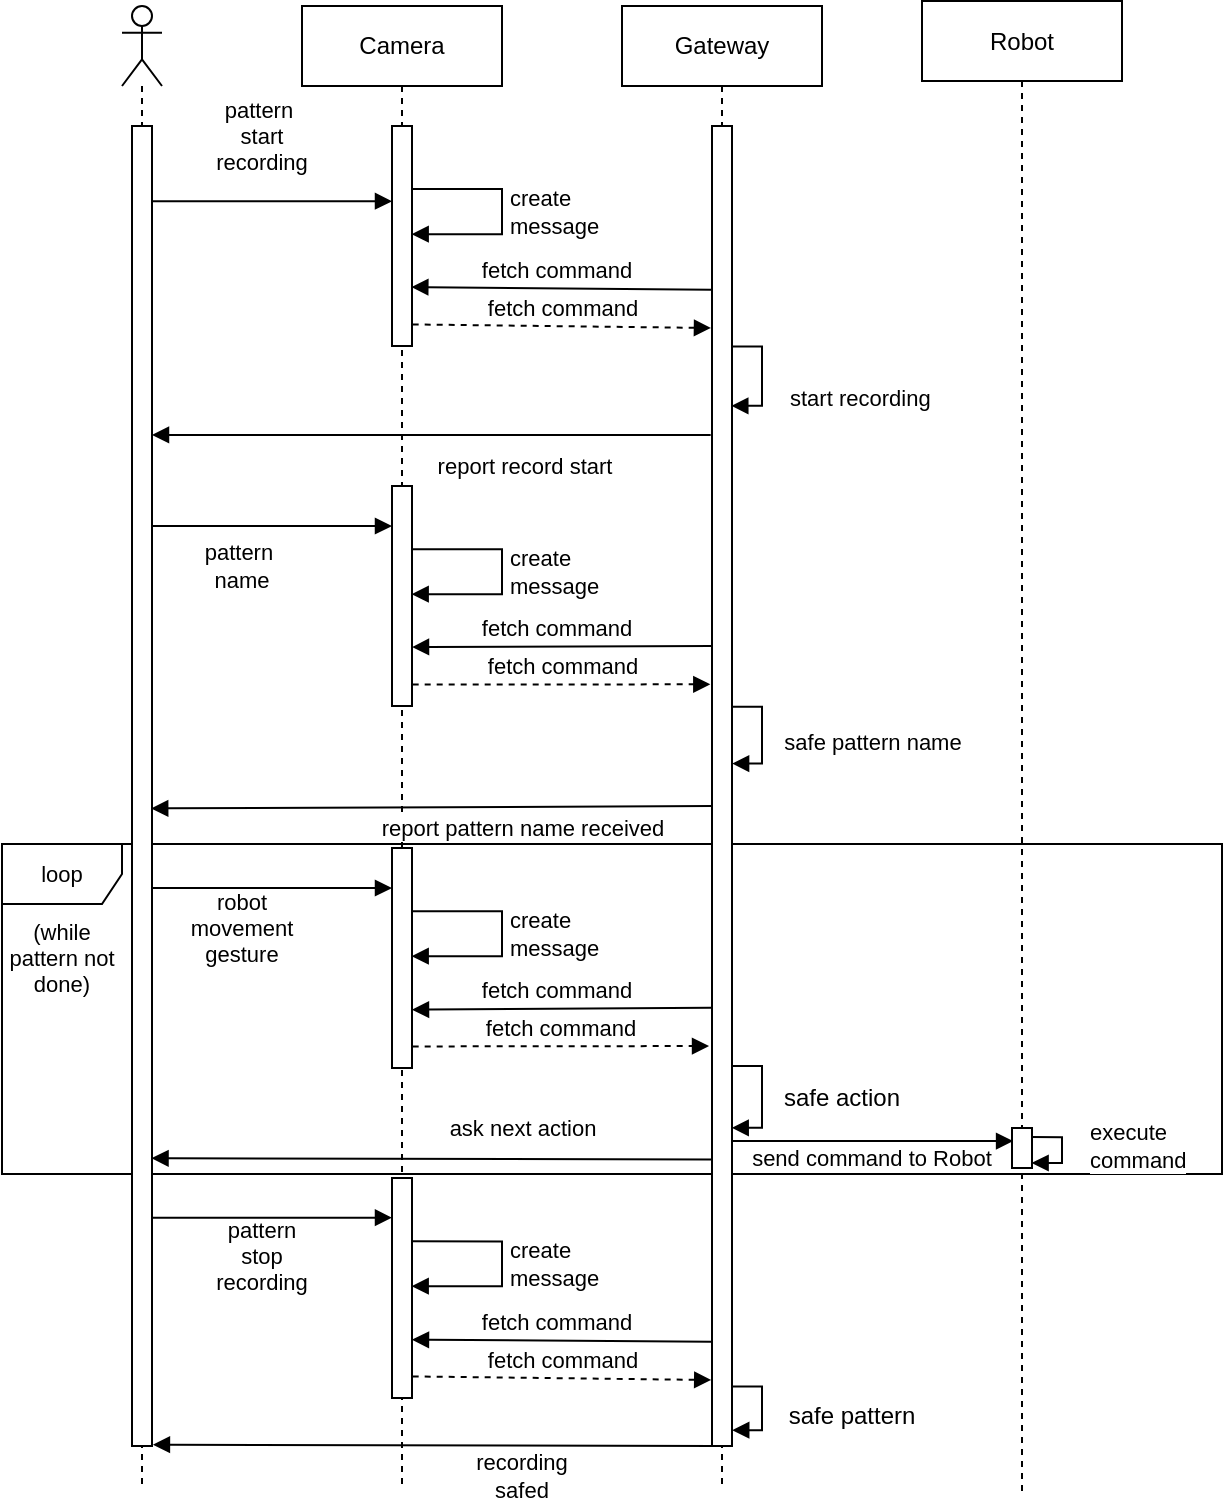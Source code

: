 <mxfile version="20.8.12" type="device"><diagram name="Seite-1" id="YJmE7B60ceLrSOd2uRmM"><mxGraphModel dx="1995" dy="1028" grid="1" gridSize="10" guides="1" tooltips="1" connect="1" arrows="1" fold="1" page="1" pageScale="1" pageWidth="827" pageHeight="1169" math="0" shadow="0"><root><mxCell id="0"/><mxCell id="1" parent="0"/><mxCell id="RA5Sybv_TxJsjGP4vIxN-59" value="loop" style="shape=umlFrame;whiteSpace=wrap;html=1;fontSize=11;" parent="1" vertex="1"><mxGeometry x="102" y="452" width="610" height="165" as="geometry"/></mxCell><mxCell id="RA5Sybv_TxJsjGP4vIxN-2" value="" style="shape=umlLifeline;participant=umlActor;perimeter=lifelinePerimeter;whiteSpace=wrap;html=1;container=1;collapsible=0;recursiveResize=0;verticalAlign=top;spacingTop=36;outlineConnect=0;" parent="1" vertex="1"><mxGeometry x="162" y="33" width="20" height="740" as="geometry"/></mxCell><mxCell id="RA5Sybv_TxJsjGP4vIxN-3" value="" style="html=1;points=[];perimeter=orthogonalPerimeter;" parent="RA5Sybv_TxJsjGP4vIxN-2" vertex="1"><mxGeometry x="5" y="60" width="10" height="660" as="geometry"/></mxCell><mxCell id="RA5Sybv_TxJsjGP4vIxN-4" value="Camera" style="shape=umlLifeline;perimeter=lifelinePerimeter;whiteSpace=wrap;html=1;container=1;collapsible=0;recursiveResize=0;outlineConnect=0;" parent="1" vertex="1"><mxGeometry x="252" y="33" width="100" height="740" as="geometry"/></mxCell><mxCell id="RA5Sybv_TxJsjGP4vIxN-5" value="" style="html=1;points=[];perimeter=orthogonalPerimeter;" parent="RA5Sybv_TxJsjGP4vIxN-4" vertex="1"><mxGeometry x="45" y="60" width="10" height="110" as="geometry"/></mxCell><mxCell id="RA5Sybv_TxJsjGP4vIxN-6" value="create&lt;br&gt;message" style="edgeStyle=orthogonalEdgeStyle;html=1;align=left;spacingLeft=2;endArrow=block;rounded=0;exitX=1.033;exitY=0.286;exitDx=0;exitDy=0;exitPerimeter=0;entryX=0.984;entryY=0.492;entryDx=0;entryDy=0;entryPerimeter=0;" parent="RA5Sybv_TxJsjGP4vIxN-4" source="RA5Sybv_TxJsjGP4vIxN-5" target="RA5Sybv_TxJsjGP4vIxN-5" edge="1"><mxGeometry relative="1" as="geometry"><mxPoint x="55" y="80" as="sourcePoint"/><Array as="points"><mxPoint x="100" y="91"/><mxPoint x="100" y="114"/></Array><mxPoint x="55" y="110" as="targetPoint"/></mxGeometry></mxCell><mxCell id="RA5Sybv_TxJsjGP4vIxN-24" value="" style="html=1;points=[];perimeter=orthogonalPerimeter;" parent="RA5Sybv_TxJsjGP4vIxN-4" vertex="1"><mxGeometry x="45" y="240" width="10" height="110" as="geometry"/></mxCell><mxCell id="RA5Sybv_TxJsjGP4vIxN-25" value="create&lt;br&gt;message" style="edgeStyle=orthogonalEdgeStyle;html=1;align=left;spacingLeft=2;endArrow=block;rounded=0;exitX=1.016;exitY=0.287;exitDx=0;exitDy=0;exitPerimeter=0;entryX=0.984;entryY=0.492;entryDx=0;entryDy=0;entryPerimeter=0;" parent="RA5Sybv_TxJsjGP4vIxN-4" source="RA5Sybv_TxJsjGP4vIxN-24" target="RA5Sybv_TxJsjGP4vIxN-24" edge="1"><mxGeometry relative="1" as="geometry"><mxPoint x="-65" y="230" as="sourcePoint"/><Array as="points"><mxPoint x="100" y="272"/><mxPoint x="100" y="294"/></Array><mxPoint x="-65" y="260" as="targetPoint"/></mxGeometry></mxCell><mxCell id="RA5Sybv_TxJsjGP4vIxN-29" value="" style="html=1;verticalAlign=bottom;endArrow=block;rounded=0;exitX=1;exitY=0.057;exitDx=0;exitDy=0;exitPerimeter=0;" parent="RA5Sybv_TxJsjGP4vIxN-4" edge="1"><mxGeometry x="-0.243" y="-15" width="80" relative="1" as="geometry"><mxPoint x="-75" y="260" as="sourcePoint"/><mxPoint x="45" y="260" as="targetPoint"/><mxPoint as="offset"/></mxGeometry></mxCell><mxCell id="RA5Sybv_TxJsjGP4vIxN-7" value="Gateway" style="shape=umlLifeline;perimeter=lifelinePerimeter;whiteSpace=wrap;html=1;container=1;collapsible=0;recursiveResize=0;outlineConnect=0;" parent="1" vertex="1"><mxGeometry x="412" y="33" width="100" height="740" as="geometry"/></mxCell><mxCell id="RA5Sybv_TxJsjGP4vIxN-8" value="" style="html=1;points=[];perimeter=orthogonalPerimeter;" parent="RA5Sybv_TxJsjGP4vIxN-7" vertex="1"><mxGeometry x="45" y="60" width="10" height="660" as="geometry"/></mxCell><mxCell id="RA5Sybv_TxJsjGP4vIxN-9" value="start recording" style="edgeStyle=orthogonalEdgeStyle;html=1;align=left;spacingLeft=2;endArrow=block;rounded=0;exitX=1.022;exitY=0.167;exitDx=0;exitDy=0;exitPerimeter=0;entryX=0.965;entryY=0.212;entryDx=0;entryDy=0;entryPerimeter=0;" parent="RA5Sybv_TxJsjGP4vIxN-7" source="RA5Sybv_TxJsjGP4vIxN-8" target="RA5Sybv_TxJsjGP4vIxN-8" edge="1"><mxGeometry x="0.352" y="10" relative="1" as="geometry"><mxPoint x="55" y="140" as="sourcePoint"/><Array as="points"><mxPoint x="70" y="170"/><mxPoint x="70" y="200"/></Array><mxPoint x="60" y="200" as="targetPoint"/><mxPoint as="offset"/></mxGeometry></mxCell><mxCell id="RA5Sybv_TxJsjGP4vIxN-30" value="" style="edgeStyle=orthogonalEdgeStyle;html=1;align=left;spacingLeft=2;endArrow=block;rounded=0;entryX=1.005;entryY=0.483;entryDx=0;entryDy=0;entryPerimeter=0;exitX=1.005;exitY=0.44;exitDx=0;exitDy=0;exitPerimeter=0;" parent="RA5Sybv_TxJsjGP4vIxN-7" source="RA5Sybv_TxJsjGP4vIxN-8" target="RA5Sybv_TxJsjGP4vIxN-8" edge="1"><mxGeometry x="0.199" relative="1" as="geometry"><mxPoint x="57" y="350" as="sourcePoint"/><Array as="points"><mxPoint x="70" y="350"/><mxPoint x="70" y="379"/></Array><mxPoint x="60" y="380" as="targetPoint"/><mxPoint as="offset"/></mxGeometry></mxCell><mxCell id="RA5Sybv_TxJsjGP4vIxN-31" value="" style="html=1;verticalAlign=bottom;endArrow=block;rounded=0;exitX=0.14;exitY=0.333;exitDx=0;exitDy=0;exitPerimeter=0;entryX=0.96;entryY=0.517;entryDx=0;entryDy=0;entryPerimeter=0;" parent="RA5Sybv_TxJsjGP4vIxN-7" target="RA5Sybv_TxJsjGP4vIxN-3" edge="1"><mxGeometry width="80" relative="1" as="geometry"><mxPoint x="45.0" y="400.0" as="sourcePoint"/><mxPoint x="-234.0" y="401.38" as="targetPoint"/><mxPoint as="offset"/></mxGeometry></mxCell><mxCell id="RA5Sybv_TxJsjGP4vIxN-32" value="report pattern name received" style="edgeLabel;html=1;align=center;verticalAlign=middle;resizable=0;points=[];" parent="RA5Sybv_TxJsjGP4vIxN-31" vertex="1" connectable="0"><mxGeometry x="-0.52" relative="1" as="geometry"><mxPoint x="-28" y="10" as="offset"/></mxGeometry></mxCell><mxCell id="RA5Sybv_TxJsjGP4vIxN-40" value="" style="html=1;verticalAlign=bottom;endArrow=block;rounded=0;edgeStyle=orthogonalEdgeStyle;entryX=0.986;entryY=0.759;entryDx=0;entryDy=0;entryPerimeter=0;" parent="RA5Sybv_TxJsjGP4vIxN-7" target="RA5Sybv_TxJsjGP4vIxN-8" edge="1"><mxGeometry x="-0.286" y="30" width="80" relative="1" as="geometry"><mxPoint x="55" y="530" as="sourcePoint"/><mxPoint x="90" y="540" as="targetPoint"/><Array as="points"><mxPoint x="55" y="530"/><mxPoint x="70" y="530"/><mxPoint x="70" y="561"/></Array><mxPoint as="offset"/></mxGeometry></mxCell><mxCell id="RA5Sybv_TxJsjGP4vIxN-62" value="" style="html=1;verticalAlign=bottom;endArrow=block;rounded=0;edgeStyle=orthogonalEdgeStyle;entryX=1.012;entryY=0.988;entryDx=0;entryDy=0;entryPerimeter=0;exitX=1.012;exitY=0.955;exitDx=0;exitDy=0;exitPerimeter=0;" parent="RA5Sybv_TxJsjGP4vIxN-7" source="RA5Sybv_TxJsjGP4vIxN-8" target="RA5Sybv_TxJsjGP4vIxN-8" edge="1"><mxGeometry x="-0.286" y="30" width="80" relative="1" as="geometry"><mxPoint x="90.14" y="709.06" as="sourcePoint"/><mxPoint x="90.0" y="740" as="targetPoint"/><Array as="points"><mxPoint x="70" y="690"/><mxPoint x="70" y="712"/></Array><mxPoint as="offset"/></mxGeometry></mxCell><mxCell id="RA5Sybv_TxJsjGP4vIxN-10" value="Robot" style="shape=umlLifeline;perimeter=lifelinePerimeter;whiteSpace=wrap;html=1;container=0;collapsible=0;recursiveResize=0;outlineConnect=0;" parent="1" vertex="1"><mxGeometry x="562" y="30.5" width="100" height="745" as="geometry"/></mxCell><mxCell id="RA5Sybv_TxJsjGP4vIxN-13" value="" style="html=1;verticalAlign=bottom;endArrow=block;rounded=0;exitX=1;exitY=0.057;exitDx=0;exitDy=0;exitPerimeter=0;" parent="1" source="RA5Sybv_TxJsjGP4vIxN-3" target="RA5Sybv_TxJsjGP4vIxN-5" edge="1"><mxGeometry x="-0.243" y="-15" width="80" relative="1" as="geometry"><mxPoint x="202" y="113" as="sourcePoint"/><mxPoint x="292" y="108" as="targetPoint"/><mxPoint as="offset"/></mxGeometry></mxCell><mxCell id="RA5Sybv_TxJsjGP4vIxN-14" value="fetch command" style="html=1;verticalAlign=bottom;endArrow=block;rounded=0;entryX=0.966;entryY=0.732;entryDx=0;entryDy=0;entryPerimeter=0;exitX=-0.034;exitY=0.124;exitDx=0;exitDy=0;exitPerimeter=0;" parent="1" source="RA5Sybv_TxJsjGP4vIxN-8" target="RA5Sybv_TxJsjGP4vIxN-5" edge="1"><mxGeometry x="0.037" width="80" relative="1" as="geometry"><mxPoint x="442" y="174" as="sourcePoint"/><mxPoint x="412" y="173" as="targetPoint"/><mxPoint as="offset"/></mxGeometry></mxCell><mxCell id="RA5Sybv_TxJsjGP4vIxN-17" value="fetch command" style="dashed=1;html=1;verticalAlign=bottom;endArrow=block;rounded=0;exitX=1.034;exitY=0.902;exitDx=0;exitDy=0;exitPerimeter=0;entryX=-0.051;entryY=0.153;entryDx=0;entryDy=0;entryPerimeter=0;" parent="1" source="RA5Sybv_TxJsjGP4vIxN-5" target="RA5Sybv_TxJsjGP4vIxN-8" edge="1"><mxGeometry width="80" relative="1" as="geometry"><mxPoint x="307" y="182.88" as="sourcePoint"/><mxPoint x="442" y="192" as="targetPoint"/></mxGeometry></mxCell><mxCell id="RA5Sybv_TxJsjGP4vIxN-18" value="pattern&amp;nbsp; start recording" style="text;html=1;strokeColor=none;fillColor=none;align=center;verticalAlign=middle;whiteSpace=wrap;rounded=0;fontSize=11;" parent="1" vertex="1"><mxGeometry x="202" y="83" width="60" height="30" as="geometry"/></mxCell><mxCell id="RA5Sybv_TxJsjGP4vIxN-19" value="(while pattern not done)" style="text;html=1;strokeColor=none;fillColor=none;align=center;verticalAlign=middle;whiteSpace=wrap;rounded=0;fontSize=11;" parent="1" vertex="1"><mxGeometry x="102" y="499" width="60" height="20" as="geometry"/></mxCell><mxCell id="RA5Sybv_TxJsjGP4vIxN-20" value="" style="html=1;verticalAlign=bottom;endArrow=block;rounded=0;exitX=-0.066;exitY=0.234;exitDx=0;exitDy=0;exitPerimeter=0;" parent="1" source="RA5Sybv_TxJsjGP4vIxN-8" target="RA5Sybv_TxJsjGP4vIxN-3" edge="1"><mxGeometry width="80" relative="1" as="geometry"><mxPoint x="432" y="313" as="sourcePoint"/><mxPoint x="182" y="247" as="targetPoint"/><mxPoint as="offset"/></mxGeometry></mxCell><mxCell id="RA5Sybv_TxJsjGP4vIxN-22" value="report record start" style="edgeLabel;html=1;align=center;verticalAlign=middle;resizable=0;points=[];" parent="RA5Sybv_TxJsjGP4vIxN-20" vertex="1" connectable="0"><mxGeometry x="-0.52" relative="1" as="geometry"><mxPoint x="-27" y="15" as="offset"/></mxGeometry></mxCell><mxCell id="RA5Sybv_TxJsjGP4vIxN-28" value="pattern&amp;nbsp; name" style="text;html=1;strokeColor=none;fillColor=none;align=center;verticalAlign=middle;whiteSpace=wrap;rounded=0;fontSize=11;" parent="1" vertex="1"><mxGeometry x="192" y="298" width="60" height="30" as="geometry"/></mxCell><mxCell id="RA5Sybv_TxJsjGP4vIxN-33" value="" style="html=1;points=[];perimeter=orthogonalPerimeter;" parent="1" vertex="1"><mxGeometry x="297" y="454" width="10" height="110" as="geometry"/></mxCell><mxCell id="RA5Sybv_TxJsjGP4vIxN-34" value="create&lt;br&gt;message" style="edgeStyle=orthogonalEdgeStyle;html=1;align=left;spacingLeft=2;endArrow=block;rounded=0;exitX=0.983;exitY=0.287;exitDx=0;exitDy=0;exitPerimeter=0;entryX=0.984;entryY=0.492;entryDx=0;entryDy=0;entryPerimeter=0;" parent="1" source="RA5Sybv_TxJsjGP4vIxN-33" target="RA5Sybv_TxJsjGP4vIxN-33" edge="1"><mxGeometry relative="1" as="geometry"><mxPoint x="67" y="414" as="sourcePoint"/><Array as="points"><mxPoint x="352" y="486"/><mxPoint x="352" y="508"/></Array><mxPoint x="67" y="444" as="targetPoint"/></mxGeometry></mxCell><mxCell id="RA5Sybv_TxJsjGP4vIxN-35" value="fetch command" style="html=1;verticalAlign=bottom;endArrow=block;rounded=0;entryX=1;entryY=0.735;entryDx=0;entryDy=0;entryPerimeter=0;exitX=-0.034;exitY=0.668;exitDx=0;exitDy=0;exitPerimeter=0;" parent="1" source="RA5Sybv_TxJsjGP4vIxN-8" target="RA5Sybv_TxJsjGP4vIxN-33" edge="1"><mxGeometry x="0.037" width="80" relative="1" as="geometry"><mxPoint x="456" y="534.04" as="sourcePoint"/><mxPoint x="292" y="504" as="targetPoint"/><mxPoint as="offset"/></mxGeometry></mxCell><mxCell id="RA5Sybv_TxJsjGP4vIxN-36" value="fetch command" style="dashed=1;html=1;verticalAlign=bottom;endArrow=block;rounded=0;exitX=1.034;exitY=0.902;exitDx=0;exitDy=0;exitPerimeter=0;entryX=-0.148;entryY=0.697;entryDx=0;entryDy=0;entryPerimeter=0;" parent="1" source="RA5Sybv_TxJsjGP4vIxN-33" target="RA5Sybv_TxJsjGP4vIxN-8" edge="1"><mxGeometry x="-0.001" width="80" relative="1" as="geometry"><mxPoint x="187" y="513.88" as="sourcePoint"/><mxPoint x="454.2" y="553.36" as="targetPoint"/><mxPoint as="offset"/></mxGeometry></mxCell><mxCell id="RA5Sybv_TxJsjGP4vIxN-37" value="" style="html=1;verticalAlign=bottom;endArrow=block;rounded=0;exitX=1;exitY=0.057;exitDx=0;exitDy=0;exitPerimeter=0;" parent="1" edge="1"><mxGeometry x="-0.243" y="-15" width="80" relative="1" as="geometry"><mxPoint x="177" y="474" as="sourcePoint"/><mxPoint x="297" y="474" as="targetPoint"/><mxPoint as="offset"/></mxGeometry></mxCell><mxCell id="RA5Sybv_TxJsjGP4vIxN-39" value="robot movement gesture" style="text;html=1;strokeColor=none;fillColor=none;align=center;verticalAlign=middle;whiteSpace=wrap;rounded=0;fontSize=11;" parent="1" vertex="1"><mxGeometry x="192" y="479" width="60" height="30" as="geometry"/></mxCell><mxCell id="RA5Sybv_TxJsjGP4vIxN-42" value="safe action" style="text;html=1;strokeColor=none;fillColor=none;align=center;verticalAlign=middle;whiteSpace=wrap;rounded=0;" parent="1" vertex="1"><mxGeometry x="482" y="564" width="80" height="30" as="geometry"/></mxCell><mxCell id="RA5Sybv_TxJsjGP4vIxN-43" value="safe pattern name" style="text;html=1;align=center;verticalAlign=middle;resizable=0;points=[];autosize=1;strokeColor=none;fillColor=none;fontSize=11;" parent="1" vertex="1"><mxGeometry x="482" y="385.5" width="110" height="30" as="geometry"/></mxCell><mxCell id="RA5Sybv_TxJsjGP4vIxN-44" value="ask next action" style="html=1;verticalAlign=bottom;endArrow=block;rounded=0;fontSize=11;exitX=0.003;exitY=0.783;exitDx=0;exitDy=0;exitPerimeter=0;entryX=0.977;entryY=0.782;entryDx=0;entryDy=0;entryPerimeter=0;" parent="1" source="RA5Sybv_TxJsjGP4vIxN-8" target="RA5Sybv_TxJsjGP4vIxN-3" edge="1"><mxGeometry x="-0.322" y="-7" width="80" relative="1" as="geometry"><mxPoint x="242" y="583" as="sourcePoint"/><mxPoint x="322" y="583" as="targetPoint"/><mxPoint as="offset"/></mxGeometry></mxCell><mxCell id="RA5Sybv_TxJsjGP4vIxN-53" value="" style="html=1;points=[];perimeter=orthogonalPerimeter;" parent="1" vertex="1"><mxGeometry x="297" y="619" width="10" height="110" as="geometry"/></mxCell><mxCell id="RA5Sybv_TxJsjGP4vIxN-54" value="create&lt;br&gt;message" style="edgeStyle=orthogonalEdgeStyle;html=1;align=left;spacingLeft=2;endArrow=block;rounded=0;exitX=1.028;exitY=0.288;exitDx=0;exitDy=0;exitPerimeter=0;entryX=0.984;entryY=0.492;entryDx=0;entryDy=0;entryPerimeter=0;" parent="1" source="RA5Sybv_TxJsjGP4vIxN-53" target="RA5Sybv_TxJsjGP4vIxN-53" edge="1"><mxGeometry relative="1" as="geometry"><mxPoint x="187" y="609" as="sourcePoint"/><Array as="points"><mxPoint x="352" y="651"/><mxPoint x="352" y="673"/></Array><mxPoint x="187" y="639" as="targetPoint"/></mxGeometry></mxCell><mxCell id="RA5Sybv_TxJsjGP4vIxN-55" value="" style="html=1;verticalAlign=bottom;endArrow=block;rounded=0;exitX=1.002;exitY=0.827;exitDx=0;exitDy=0;exitPerimeter=0;" parent="1" source="RA5Sybv_TxJsjGP4vIxN-3" target="RA5Sybv_TxJsjGP4vIxN-53" edge="1"><mxGeometry x="-0.243" y="-15" width="80" relative="1" as="geometry"><mxPoint x="177" y="656.62" as="sourcePoint"/><mxPoint x="292" y="634" as="targetPoint"/><mxPoint as="offset"/></mxGeometry></mxCell><mxCell id="RA5Sybv_TxJsjGP4vIxN-56" value="fetch command" style="html=1;verticalAlign=bottom;endArrow=block;rounded=0;entryX=0.999;entryY=0.735;entryDx=0;entryDy=0;entryPerimeter=0;exitX=-0.039;exitY=0.921;exitDx=0;exitDy=0;exitPerimeter=0;" parent="1" source="RA5Sybv_TxJsjGP4vIxN-8" target="RA5Sybv_TxJsjGP4vIxN-53" edge="1"><mxGeometry x="0.037" width="80" relative="1" as="geometry"><mxPoint x="457.84" y="700.84" as="sourcePoint"/><mxPoint x="412" y="699" as="targetPoint"/><mxPoint as="offset"/></mxGeometry></mxCell><mxCell id="RA5Sybv_TxJsjGP4vIxN-57" value="fetch command" style="dashed=1;html=1;verticalAlign=bottom;endArrow=block;rounded=0;exitX=1.034;exitY=0.902;exitDx=0;exitDy=0;exitPerimeter=0;entryX=-0.039;entryY=0.95;entryDx=0;entryDy=0;entryPerimeter=0;" parent="1" source="RA5Sybv_TxJsjGP4vIxN-53" target="RA5Sybv_TxJsjGP4vIxN-8" edge="1"><mxGeometry width="80" relative="1" as="geometry"><mxPoint x="307" y="708.88" as="sourcePoint"/><mxPoint x="457.84" y="719.98" as="targetPoint"/></mxGeometry></mxCell><mxCell id="RA5Sybv_TxJsjGP4vIxN-58" value="pattern stop recording" style="text;html=1;strokeColor=none;fillColor=none;align=center;verticalAlign=middle;whiteSpace=wrap;rounded=0;fontSize=11;" parent="1" vertex="1"><mxGeometry x="202" y="643" width="60" height="30" as="geometry"/></mxCell><mxCell id="RA5Sybv_TxJsjGP4vIxN-63" value="safe pattern" style="text;html=1;strokeColor=none;fillColor=none;align=center;verticalAlign=middle;whiteSpace=wrap;rounded=0;" parent="1" vertex="1"><mxGeometry x="482" y="723" width="90" height="30" as="geometry"/></mxCell><mxCell id="RA5Sybv_TxJsjGP4vIxN-64" value="" style="html=1;verticalAlign=bottom;endArrow=block;rounded=0;fontSize=11;exitX=0.084;exitY=1;exitDx=0;exitDy=0;exitPerimeter=0;entryX=1.047;entryY=0.999;entryDx=0;entryDy=0;entryPerimeter=0;" parent="1" source="RA5Sybv_TxJsjGP4vIxN-8" target="RA5Sybv_TxJsjGP4vIxN-3" edge="1"><mxGeometry x="-0.316" y="10" width="80" relative="1" as="geometry"><mxPoint x="272" y="713" as="sourcePoint"/><mxPoint x="182" y="753" as="targetPoint"/><mxPoint as="offset"/></mxGeometry></mxCell><mxCell id="RA5Sybv_TxJsjGP4vIxN-65" value="" style="html=1;verticalAlign=bottom;endArrow=block;rounded=0;fontSize=11;exitX=1.007;exitY=0.769;exitDx=0;exitDy=0;exitPerimeter=0;entryX=0.054;entryY=0.327;entryDx=0;entryDy=0;entryPerimeter=0;" parent="1" source="RA5Sybv_TxJsjGP4vIxN-8" target="RA5Sybv_TxJsjGP4vIxN-11" edge="1"><mxGeometry x="0.073" y="-12" width="80" relative="1" as="geometry"><mxPoint x="482" y="543" as="sourcePoint"/><mxPoint x="562" y="543" as="targetPoint"/><mxPoint as="offset"/></mxGeometry></mxCell><mxCell id="RA5Sybv_TxJsjGP4vIxN-66" value="send command to Robot" style="text;html=1;strokeColor=none;fillColor=none;align=center;verticalAlign=middle;whiteSpace=wrap;rounded=0;fontSize=11;" parent="1" vertex="1"><mxGeometry x="472" y="594" width="130" height="30" as="geometry"/></mxCell><mxCell id="RA5Sybv_TxJsjGP4vIxN-27" value="fetch command" style="dashed=1;html=1;verticalAlign=bottom;endArrow=block;rounded=0;exitX=1.034;exitY=0.902;exitDx=0;exitDy=0;exitPerimeter=0;entryX=-0.084;entryY=0.423;entryDx=0;entryDy=0;entryPerimeter=0;" parent="1" source="RA5Sybv_TxJsjGP4vIxN-24" target="RA5Sybv_TxJsjGP4vIxN-8" edge="1"><mxGeometry width="80" relative="1" as="geometry"><mxPoint x="307" y="362.88" as="sourcePoint"/><mxPoint x="454.2" y="372.36" as="targetPoint"/></mxGeometry></mxCell><mxCell id="RA5Sybv_TxJsjGP4vIxN-26" value="fetch command" style="html=1;verticalAlign=bottom;endArrow=block;rounded=0;entryX=1;entryY=0.732;entryDx=0;entryDy=0;entryPerimeter=0;exitX=-0.017;exitY=0.394;exitDx=0;exitDy=0;exitPerimeter=0;" parent="1" source="RA5Sybv_TxJsjGP4vIxN-8" target="RA5Sybv_TxJsjGP4vIxN-24" edge="1"><mxGeometry x="0.037" width="80" relative="1" as="geometry"><mxPoint x="456" y="353.04" as="sourcePoint"/><mxPoint x="412" y="353" as="targetPoint"/><mxPoint as="offset"/></mxGeometry></mxCell><mxCell id="RA5Sybv_TxJsjGP4vIxN-67" value="recording safed" style="text;html=1;strokeColor=none;fillColor=none;align=center;verticalAlign=middle;whiteSpace=wrap;rounded=0;fontSize=11;" parent="1" vertex="1"><mxGeometry x="332" y="753" width="60" height="30" as="geometry"/></mxCell><mxCell id="RA5Sybv_TxJsjGP4vIxN-11" value="" style="html=1;points=[];perimeter=orthogonalPerimeter;" parent="1" vertex="1"><mxGeometry x="607" y="594" width="10" height="20" as="geometry"/></mxCell><mxCell id="RA5Sybv_TxJsjGP4vIxN-12" value="execute&lt;br&gt;command" style="edgeStyle=orthogonalEdgeStyle;html=1;align=left;spacingLeft=2;endArrow=block;rounded=0;entryX=0.984;entryY=0.854;fontSize=11;entryDx=0;entryDy=0;entryPerimeter=0;exitX=0.958;exitY=0.228;exitDx=0;exitDy=0;exitPerimeter=0;" parent="1" source="RA5Sybv_TxJsjGP4vIxN-11" target="RA5Sybv_TxJsjGP4vIxN-11" edge="1"><mxGeometry x="-0.098" y="10" relative="1" as="geometry"><mxPoint x="392" y="175.5" as="sourcePoint"/><Array as="points"><mxPoint x="632" y="598.5"/><mxPoint x="632" y="611.5"/><mxPoint x="617" y="611.5"/></Array><mxPoint x="397" y="195.5" as="targetPoint"/><mxPoint as="offset"/></mxGeometry></mxCell></root></mxGraphModel></diagram></mxfile>